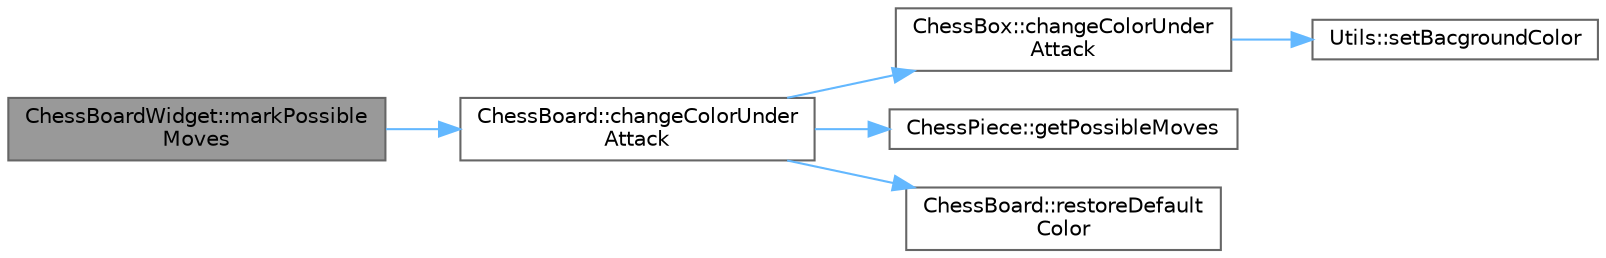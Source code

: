 digraph "ChessBoardWidget::markPossibleMoves"
{
 // LATEX_PDF_SIZE
  bgcolor="transparent";
  edge [fontname=Helvetica,fontsize=10,labelfontname=Helvetica,labelfontsize=10];
  node [fontname=Helvetica,fontsize=10,shape=box,height=0.2,width=0.4];
  rankdir="LR";
  Node1 [id="Node000001",label="ChessBoardWidget::markPossible\lMoves",height=0.2,width=0.4,color="gray40", fillcolor="grey60", style="filled", fontcolor="black",tooltip="Marks the possible moves for the given chess piece on the chessboard."];
  Node1 -> Node2 [id="edge1_Node000001_Node000002",color="steelblue1",style="solid",tooltip=" "];
  Node2 [id="Node000002",label="ChessBoard::changeColorUnder\lAttack",height=0.2,width=0.4,color="grey40", fillcolor="white", style="filled",URL="$class_chess_board.html#a0899e7bb8b30186587d927f58469ce17",tooltip="Changes the color of chessboard squares to indicate pieces under attack."];
  Node2 -> Node3 [id="edge2_Node000002_Node000003",color="steelblue1",style="solid",tooltip=" "];
  Node3 [id="Node000003",label="ChessBox::changeColorUnder\lAttack",height=0.2,width=0.4,color="grey40", fillcolor="white", style="filled",URL="$class_chess_box.html#a81f40be243dd43a633023bb1bfd0493a",tooltip="Changes the background color of the chessbox to indicate it is under attack."];
  Node3 -> Node4 [id="edge3_Node000003_Node000004",color="steelblue1",style="solid",tooltip=" "];
  Node4 [id="Node000004",label="Utils::setBacgroundColor",height=0.2,width=0.4,color="grey40", fillcolor="white", style="filled",URL="$class_utils.html#ae7aaa2a35ce81327f317488869015bce",tooltip="Sets the background color of a QAbstractGraphicsShapeItem."];
  Node2 -> Node5 [id="edge4_Node000002_Node000005",color="steelblue1",style="solid",tooltip=" "];
  Node5 [id="Node000005",label="ChessPiece::getPossibleMoves",height=0.2,width=0.4,color="grey40", fillcolor="white", style="filled",URL="$class_chess_piece.html#a6364cfab0ddb83266f3a3ae458661090",tooltip="Gets the list of possible moves for the chess piece."];
  Node2 -> Node6 [id="edge5_Node000002_Node000006",color="steelblue1",style="solid",tooltip=" "];
  Node6 [id="Node000006",label="ChessBoard::restoreDefault\lColor",height=0.2,width=0.4,color="grey40", fillcolor="white", style="filled",URL="$class_chess_board.html#aa85d5e51b081379451b982cb4acd162d",tooltip="Restores the default background color of all chessboard squares."];
}
